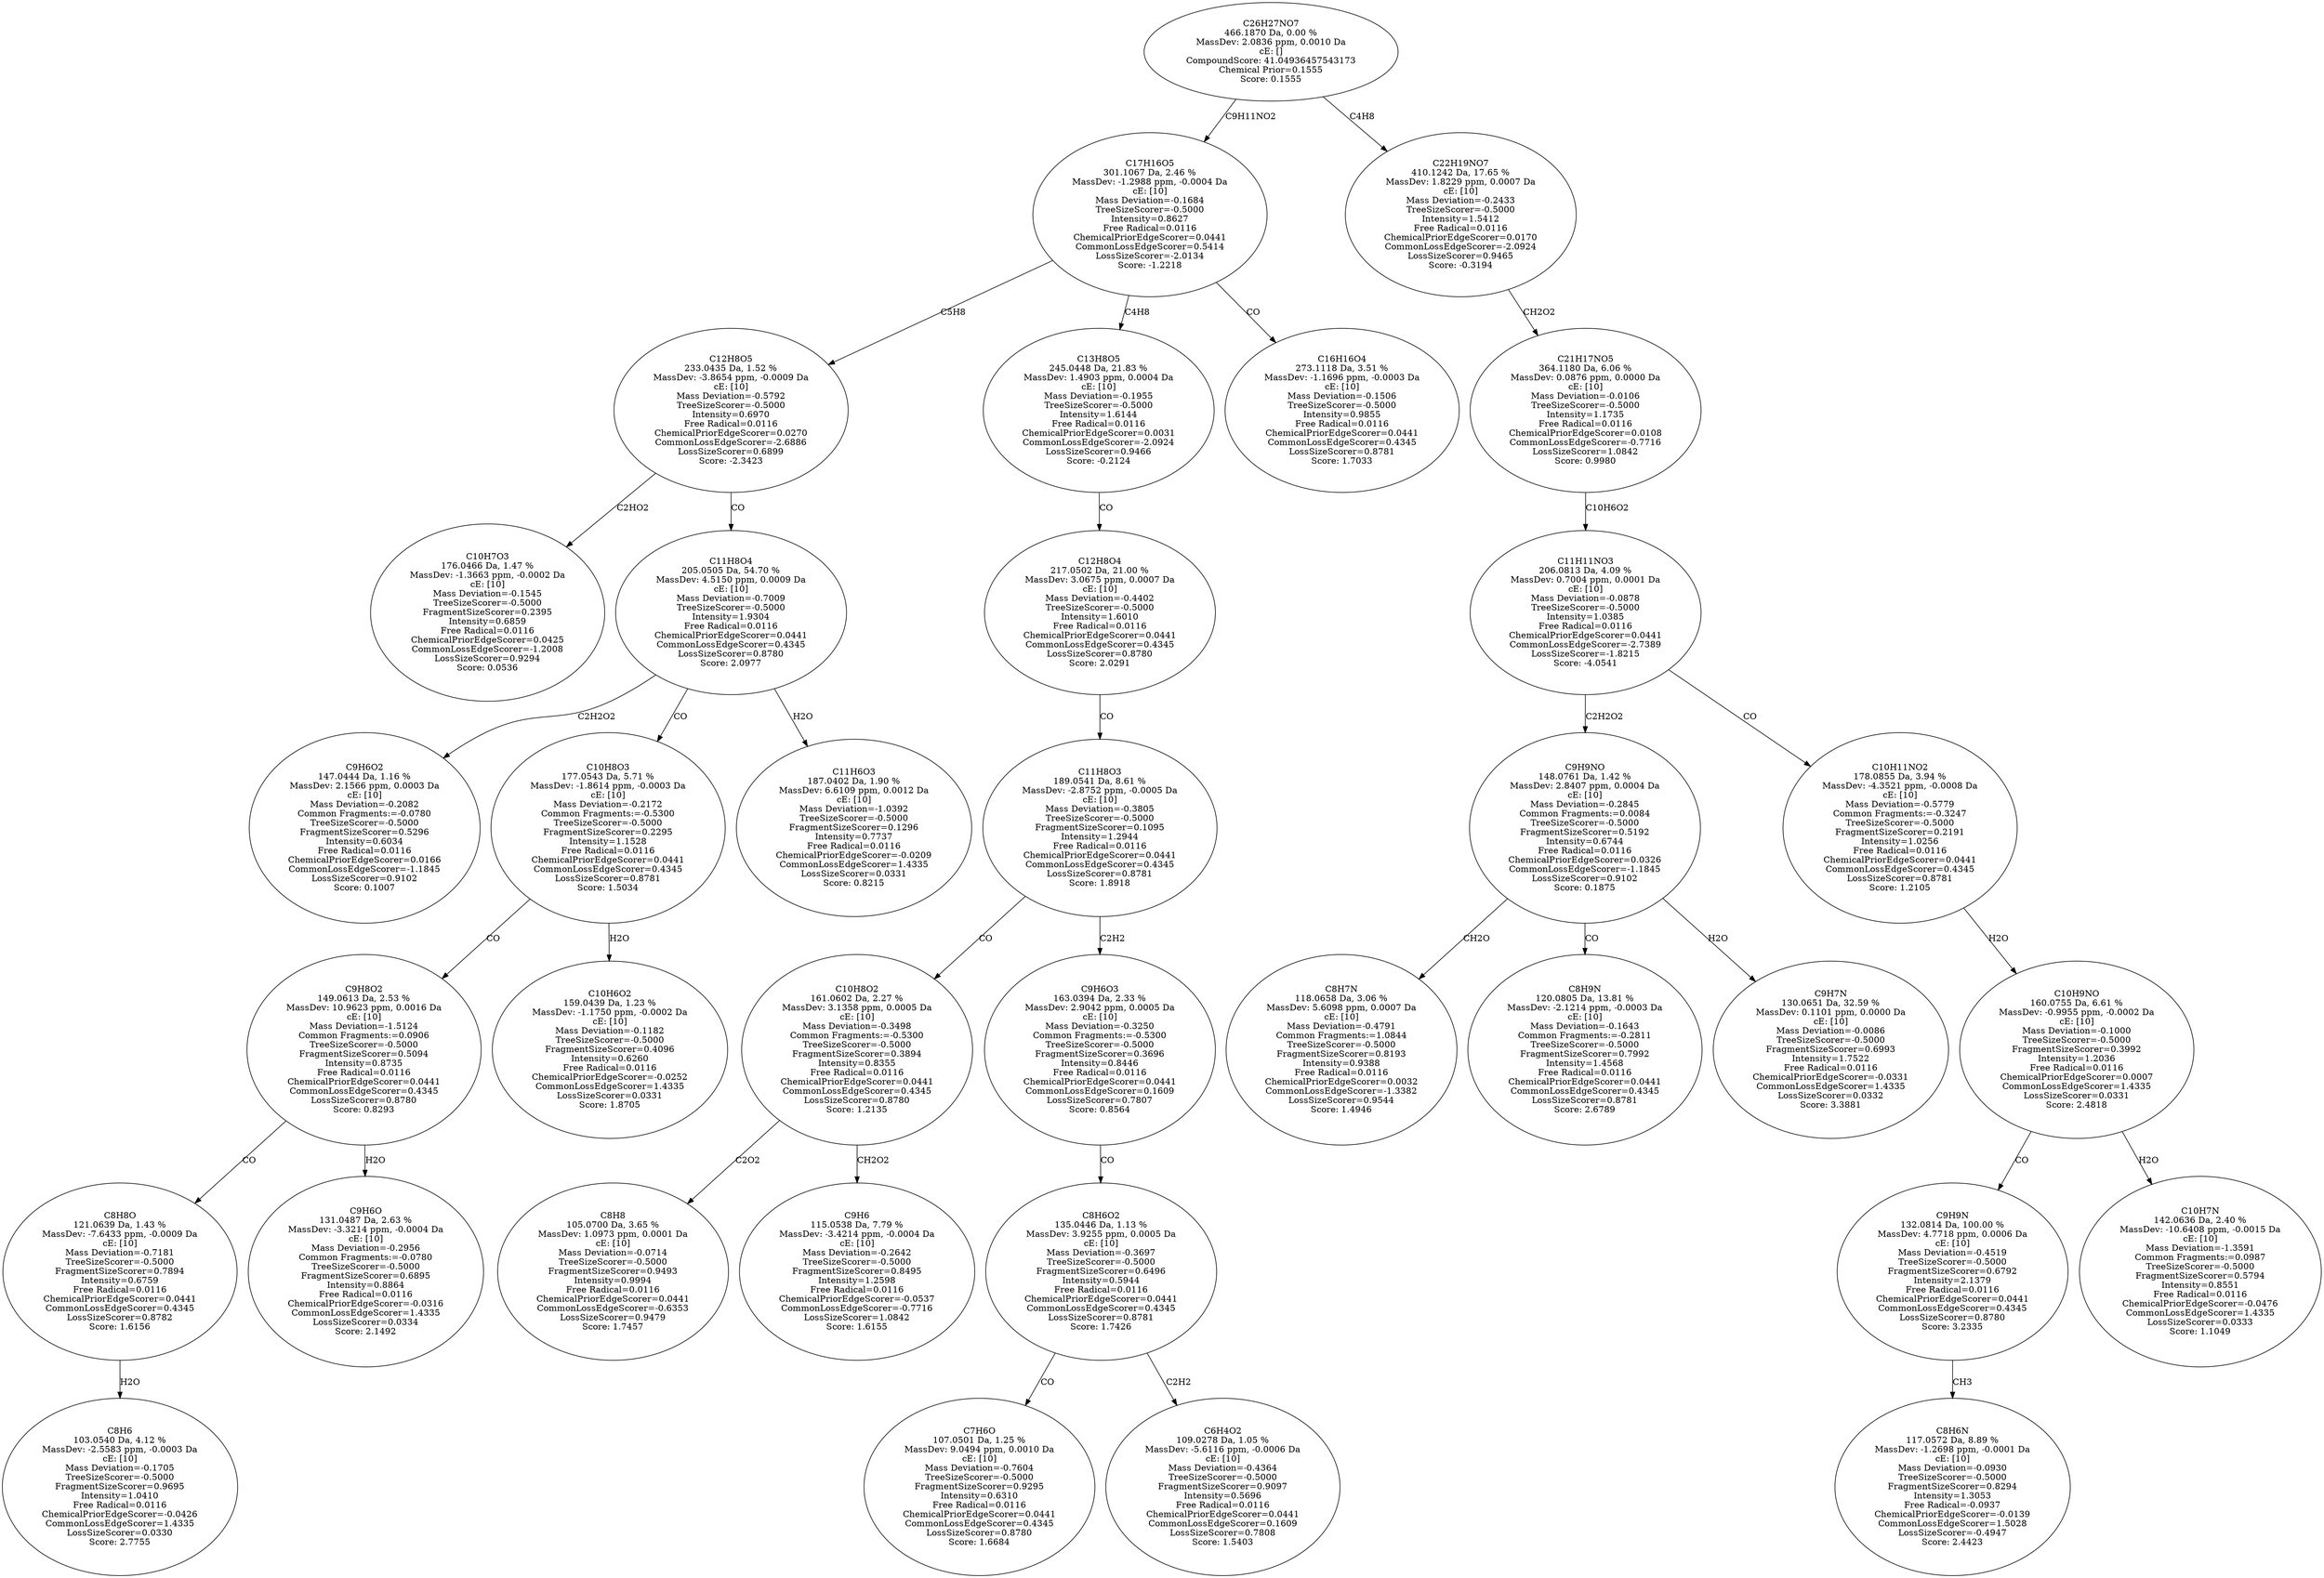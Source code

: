 strict digraph {
v1 [label="C10H7O3\n176.0466 Da, 1.47 %\nMassDev: -1.3663 ppm, -0.0002 Da\ncE: [10]\nMass Deviation=-0.1545\nTreeSizeScorer=-0.5000\nFragmentSizeScorer=0.2395\nIntensity=0.6859\nFree Radical=0.0116\nChemicalPriorEdgeScorer=0.0425\nCommonLossEdgeScorer=-1.2008\nLossSizeScorer=0.9294\nScore: 0.0536"];
v2 [label="C9H6O2\n147.0444 Da, 1.16 %\nMassDev: 2.1566 ppm, 0.0003 Da\ncE: [10]\nMass Deviation=-0.2082\nCommon Fragments:=-0.0780\nTreeSizeScorer=-0.5000\nFragmentSizeScorer=0.5296\nIntensity=0.6034\nFree Radical=0.0116\nChemicalPriorEdgeScorer=0.0166\nCommonLossEdgeScorer=-1.1845\nLossSizeScorer=0.9102\nScore: 0.1007"];
v3 [label="C8H6\n103.0540 Da, 4.12 %\nMassDev: -2.5583 ppm, -0.0003 Da\ncE: [10]\nMass Deviation=-0.1705\nTreeSizeScorer=-0.5000\nFragmentSizeScorer=0.9695\nIntensity=1.0410\nFree Radical=0.0116\nChemicalPriorEdgeScorer=-0.0426\nCommonLossEdgeScorer=1.4335\nLossSizeScorer=0.0330\nScore: 2.7755"];
v4 [label="C8H8O\n121.0639 Da, 1.43 %\nMassDev: -7.6433 ppm, -0.0009 Da\ncE: [10]\nMass Deviation=-0.7181\nTreeSizeScorer=-0.5000\nFragmentSizeScorer=0.7894\nIntensity=0.6759\nFree Radical=0.0116\nChemicalPriorEdgeScorer=0.0441\nCommonLossEdgeScorer=0.4345\nLossSizeScorer=0.8782\nScore: 1.6156"];
v5 [label="C9H6O\n131.0487 Da, 2.63 %\nMassDev: -3.3214 ppm, -0.0004 Da\ncE: [10]\nMass Deviation=-0.2956\nCommon Fragments:=-0.0780\nTreeSizeScorer=-0.5000\nFragmentSizeScorer=0.6895\nIntensity=0.8864\nFree Radical=0.0116\nChemicalPriorEdgeScorer=-0.0316\nCommonLossEdgeScorer=1.4335\nLossSizeScorer=0.0334\nScore: 2.1492"];
v6 [label="C9H8O2\n149.0613 Da, 2.53 %\nMassDev: 10.9623 ppm, 0.0016 Da\ncE: [10]\nMass Deviation=-1.5124\nCommon Fragments:=0.0906\nTreeSizeScorer=-0.5000\nFragmentSizeScorer=0.5094\nIntensity=0.8735\nFree Radical=0.0116\nChemicalPriorEdgeScorer=0.0441\nCommonLossEdgeScorer=0.4345\nLossSizeScorer=0.8780\nScore: 0.8293"];
v7 [label="C10H6O2\n159.0439 Da, 1.23 %\nMassDev: -1.1750 ppm, -0.0002 Da\ncE: [10]\nMass Deviation=-0.1182\nTreeSizeScorer=-0.5000\nFragmentSizeScorer=0.4096\nIntensity=0.6260\nFree Radical=0.0116\nChemicalPriorEdgeScorer=-0.0252\nCommonLossEdgeScorer=1.4335\nLossSizeScorer=0.0331\nScore: 1.8705"];
v8 [label="C10H8O3\n177.0543 Da, 5.71 %\nMassDev: -1.8614 ppm, -0.0003 Da\ncE: [10]\nMass Deviation=-0.2172\nCommon Fragments:=-0.5300\nTreeSizeScorer=-0.5000\nFragmentSizeScorer=0.2295\nIntensity=1.1528\nFree Radical=0.0116\nChemicalPriorEdgeScorer=0.0441\nCommonLossEdgeScorer=0.4345\nLossSizeScorer=0.8781\nScore: 1.5034"];
v9 [label="C11H6O3\n187.0402 Da, 1.90 %\nMassDev: 6.6109 ppm, 0.0012 Da\ncE: [10]\nMass Deviation=-1.0392\nTreeSizeScorer=-0.5000\nFragmentSizeScorer=0.1296\nIntensity=0.7737\nFree Radical=0.0116\nChemicalPriorEdgeScorer=-0.0209\nCommonLossEdgeScorer=1.4335\nLossSizeScorer=0.0331\nScore: 0.8215"];
v10 [label="C11H8O4\n205.0505 Da, 54.70 %\nMassDev: 4.5150 ppm, 0.0009 Da\ncE: [10]\nMass Deviation=-0.7009\nTreeSizeScorer=-0.5000\nIntensity=1.9304\nFree Radical=0.0116\nChemicalPriorEdgeScorer=0.0441\nCommonLossEdgeScorer=0.4345\nLossSizeScorer=0.8780\nScore: 2.0977"];
v11 [label="C12H8O5\n233.0435 Da, 1.52 %\nMassDev: -3.8654 ppm, -0.0009 Da\ncE: [10]\nMass Deviation=-0.5792\nTreeSizeScorer=-0.5000\nIntensity=0.6970\nFree Radical=0.0116\nChemicalPriorEdgeScorer=0.0270\nCommonLossEdgeScorer=-2.6886\nLossSizeScorer=0.6899\nScore: -2.3423"];
v12 [label="C8H8\n105.0700 Da, 3.65 %\nMassDev: 1.0973 ppm, 0.0001 Da\ncE: [10]\nMass Deviation=-0.0714\nTreeSizeScorer=-0.5000\nFragmentSizeScorer=0.9493\nIntensity=0.9994\nFree Radical=0.0116\nChemicalPriorEdgeScorer=0.0441\nCommonLossEdgeScorer=-0.6353\nLossSizeScorer=0.9479\nScore: 1.7457"];
v13 [label="C9H6\n115.0538 Da, 7.79 %\nMassDev: -3.4214 ppm, -0.0004 Da\ncE: [10]\nMass Deviation=-0.2642\nTreeSizeScorer=-0.5000\nFragmentSizeScorer=0.8495\nIntensity=1.2598\nFree Radical=0.0116\nChemicalPriorEdgeScorer=-0.0537\nCommonLossEdgeScorer=-0.7716\nLossSizeScorer=1.0842\nScore: 1.6155"];
v14 [label="C10H8O2\n161.0602 Da, 2.27 %\nMassDev: 3.1358 ppm, 0.0005 Da\ncE: [10]\nMass Deviation=-0.3498\nCommon Fragments:=-0.5300\nTreeSizeScorer=-0.5000\nFragmentSizeScorer=0.3894\nIntensity=0.8355\nFree Radical=0.0116\nChemicalPriorEdgeScorer=0.0441\nCommonLossEdgeScorer=0.4345\nLossSizeScorer=0.8780\nScore: 1.2135"];
v15 [label="C7H6O\n107.0501 Da, 1.25 %\nMassDev: 9.0494 ppm, 0.0010 Da\ncE: [10]\nMass Deviation=-0.7604\nTreeSizeScorer=-0.5000\nFragmentSizeScorer=0.9295\nIntensity=0.6310\nFree Radical=0.0116\nChemicalPriorEdgeScorer=0.0441\nCommonLossEdgeScorer=0.4345\nLossSizeScorer=0.8780\nScore: 1.6684"];
v16 [label="C6H4O2\n109.0278 Da, 1.05 %\nMassDev: -5.6116 ppm, -0.0006 Da\ncE: [10]\nMass Deviation=-0.4364\nTreeSizeScorer=-0.5000\nFragmentSizeScorer=0.9097\nIntensity=0.5696\nFree Radical=0.0116\nChemicalPriorEdgeScorer=0.0441\nCommonLossEdgeScorer=0.1609\nLossSizeScorer=0.7808\nScore: 1.5403"];
v17 [label="C8H6O2\n135.0446 Da, 1.13 %\nMassDev: 3.9255 ppm, 0.0005 Da\ncE: [10]\nMass Deviation=-0.3697\nTreeSizeScorer=-0.5000\nFragmentSizeScorer=0.6496\nIntensity=0.5944\nFree Radical=0.0116\nChemicalPriorEdgeScorer=0.0441\nCommonLossEdgeScorer=0.4345\nLossSizeScorer=0.8781\nScore: 1.7426"];
v18 [label="C9H6O3\n163.0394 Da, 2.33 %\nMassDev: 2.9042 ppm, 0.0005 Da\ncE: [10]\nMass Deviation=-0.3250\nCommon Fragments:=-0.5300\nTreeSizeScorer=-0.5000\nFragmentSizeScorer=0.3696\nIntensity=0.8446\nFree Radical=0.0116\nChemicalPriorEdgeScorer=0.0441\nCommonLossEdgeScorer=0.1609\nLossSizeScorer=0.7807\nScore: 0.8564"];
v19 [label="C11H8O3\n189.0541 Da, 8.61 %\nMassDev: -2.8752 ppm, -0.0005 Da\ncE: [10]\nMass Deviation=-0.3805\nTreeSizeScorer=-0.5000\nFragmentSizeScorer=0.1095\nIntensity=1.2944\nFree Radical=0.0116\nChemicalPriorEdgeScorer=0.0441\nCommonLossEdgeScorer=0.4345\nLossSizeScorer=0.8781\nScore: 1.8918"];
v20 [label="C12H8O4\n217.0502 Da, 21.00 %\nMassDev: 3.0675 ppm, 0.0007 Da\ncE: [10]\nMass Deviation=-0.4402\nTreeSizeScorer=-0.5000\nIntensity=1.6010\nFree Radical=0.0116\nChemicalPriorEdgeScorer=0.0441\nCommonLossEdgeScorer=0.4345\nLossSizeScorer=0.8780\nScore: 2.0291"];
v21 [label="C13H8O5\n245.0448 Da, 21.83 %\nMassDev: 1.4903 ppm, 0.0004 Da\ncE: [10]\nMass Deviation=-0.1955\nTreeSizeScorer=-0.5000\nIntensity=1.6144\nFree Radical=0.0116\nChemicalPriorEdgeScorer=0.0031\nCommonLossEdgeScorer=-2.0924\nLossSizeScorer=0.9466\nScore: -0.2124"];
v22 [label="C16H16O4\n273.1118 Da, 3.51 %\nMassDev: -1.1696 ppm, -0.0003 Da\ncE: [10]\nMass Deviation=-0.1506\nTreeSizeScorer=-0.5000\nIntensity=0.9855\nFree Radical=0.0116\nChemicalPriorEdgeScorer=0.0441\nCommonLossEdgeScorer=0.4345\nLossSizeScorer=0.8781\nScore: 1.7033"];
v23 [label="C17H16O5\n301.1067 Da, 2.46 %\nMassDev: -1.2988 ppm, -0.0004 Da\ncE: [10]\nMass Deviation=-0.1684\nTreeSizeScorer=-0.5000\nIntensity=0.8627\nFree Radical=0.0116\nChemicalPriorEdgeScorer=0.0441\nCommonLossEdgeScorer=0.5414\nLossSizeScorer=-2.0134\nScore: -1.2218"];
v24 [label="C8H7N\n118.0658 Da, 3.06 %\nMassDev: 5.6098 ppm, 0.0007 Da\ncE: [10]\nMass Deviation=-0.4791\nCommon Fragments:=1.0844\nTreeSizeScorer=-0.5000\nFragmentSizeScorer=0.8193\nIntensity=0.9388\nFree Radical=0.0116\nChemicalPriorEdgeScorer=0.0032\nCommonLossEdgeScorer=-1.3382\nLossSizeScorer=0.9544\nScore: 1.4946"];
v25 [label="C8H9N\n120.0805 Da, 13.81 %\nMassDev: -2.1214 ppm, -0.0003 Da\ncE: [10]\nMass Deviation=-0.1643\nCommon Fragments:=-0.2811\nTreeSizeScorer=-0.5000\nFragmentSizeScorer=0.7992\nIntensity=1.4568\nFree Radical=0.0116\nChemicalPriorEdgeScorer=0.0441\nCommonLossEdgeScorer=0.4345\nLossSizeScorer=0.8781\nScore: 2.6789"];
v26 [label="C9H7N\n130.0651 Da, 32.59 %\nMassDev: 0.1101 ppm, 0.0000 Da\ncE: [10]\nMass Deviation=-0.0086\nTreeSizeScorer=-0.5000\nFragmentSizeScorer=0.6993\nIntensity=1.7522\nFree Radical=0.0116\nChemicalPriorEdgeScorer=-0.0331\nCommonLossEdgeScorer=1.4335\nLossSizeScorer=0.0332\nScore: 3.3881"];
v27 [label="C9H9NO\n148.0761 Da, 1.42 %\nMassDev: 2.8407 ppm, 0.0004 Da\ncE: [10]\nMass Deviation=-0.2845\nCommon Fragments:=0.0084\nTreeSizeScorer=-0.5000\nFragmentSizeScorer=0.5192\nIntensity=0.6744\nFree Radical=0.0116\nChemicalPriorEdgeScorer=0.0326\nCommonLossEdgeScorer=-1.1845\nLossSizeScorer=0.9102\nScore: 0.1875"];
v28 [label="C8H6N\n117.0572 Da, 8.89 %\nMassDev: -1.2698 ppm, -0.0001 Da\ncE: [10]\nMass Deviation=-0.0930\nTreeSizeScorer=-0.5000\nFragmentSizeScorer=0.8294\nIntensity=1.3053\nFree Radical=-0.0937\nChemicalPriorEdgeScorer=-0.0139\nCommonLossEdgeScorer=1.5028\nLossSizeScorer=-0.4947\nScore: 2.4423"];
v29 [label="C9H9N\n132.0814 Da, 100.00 %\nMassDev: 4.7718 ppm, 0.0006 Da\ncE: [10]\nMass Deviation=-0.4519\nTreeSizeScorer=-0.5000\nFragmentSizeScorer=0.6792\nIntensity=2.1379\nFree Radical=0.0116\nChemicalPriorEdgeScorer=0.0441\nCommonLossEdgeScorer=0.4345\nLossSizeScorer=0.8780\nScore: 3.2335"];
v30 [label="C10H7N\n142.0636 Da, 2.40 %\nMassDev: -10.6408 ppm, -0.0015 Da\ncE: [10]\nMass Deviation=-1.3591\nCommon Fragments:=0.0987\nTreeSizeScorer=-0.5000\nFragmentSizeScorer=0.5794\nIntensity=0.8551\nFree Radical=0.0116\nChemicalPriorEdgeScorer=-0.0476\nCommonLossEdgeScorer=1.4335\nLossSizeScorer=0.0333\nScore: 1.1049"];
v31 [label="C10H9NO\n160.0755 Da, 6.61 %\nMassDev: -0.9955 ppm, -0.0002 Da\ncE: [10]\nMass Deviation=-0.1000\nTreeSizeScorer=-0.5000\nFragmentSizeScorer=0.3992\nIntensity=1.2036\nFree Radical=0.0116\nChemicalPriorEdgeScorer=0.0007\nCommonLossEdgeScorer=1.4335\nLossSizeScorer=0.0331\nScore: 2.4818"];
v32 [label="C10H11NO2\n178.0855 Da, 3.94 %\nMassDev: -4.3521 ppm, -0.0008 Da\ncE: [10]\nMass Deviation=-0.5779\nCommon Fragments:=-0.3247\nTreeSizeScorer=-0.5000\nFragmentSizeScorer=0.2191\nIntensity=1.0256\nFree Radical=0.0116\nChemicalPriorEdgeScorer=0.0441\nCommonLossEdgeScorer=0.4345\nLossSizeScorer=0.8781\nScore: 1.2105"];
v33 [label="C11H11NO3\n206.0813 Da, 4.09 %\nMassDev: 0.7004 ppm, 0.0001 Da\ncE: [10]\nMass Deviation=-0.0878\nTreeSizeScorer=-0.5000\nIntensity=1.0385\nFree Radical=0.0116\nChemicalPriorEdgeScorer=0.0441\nCommonLossEdgeScorer=-2.7389\nLossSizeScorer=-1.8215\nScore: -4.0541"];
v34 [label="C21H17NO5\n364.1180 Da, 6.06 %\nMassDev: 0.0876 ppm, 0.0000 Da\ncE: [10]\nMass Deviation=-0.0106\nTreeSizeScorer=-0.5000\nIntensity=1.1735\nFree Radical=0.0116\nChemicalPriorEdgeScorer=0.0108\nCommonLossEdgeScorer=-0.7716\nLossSizeScorer=1.0842\nScore: 0.9980"];
v35 [label="C22H19NO7\n410.1242 Da, 17.65 %\nMassDev: 1.8229 ppm, 0.0007 Da\ncE: [10]\nMass Deviation=-0.2433\nTreeSizeScorer=-0.5000\nIntensity=1.5412\nFree Radical=0.0116\nChemicalPriorEdgeScorer=0.0170\nCommonLossEdgeScorer=-2.0924\nLossSizeScorer=0.9465\nScore: -0.3194"];
v36 [label="C26H27NO7\n466.1870 Da, 0.00 %\nMassDev: 2.0836 ppm, 0.0010 Da\ncE: []\nCompoundScore: 41.04936457543173\nChemical Prior=0.1555\nScore: 0.1555"];
v11 -> v1 [label="C2HO2"];
v10 -> v2 [label="C2H2O2"];
v4 -> v3 [label="H2O"];
v6 -> v4 [label="CO"];
v6 -> v5 [label="H2O"];
v8 -> v6 [label="CO"];
v8 -> v7 [label="H2O"];
v10 -> v8 [label="CO"];
v10 -> v9 [label="H2O"];
v11 -> v10 [label="CO"];
v23 -> v11 [label="C5H8"];
v14 -> v12 [label="C2O2"];
v14 -> v13 [label="CH2O2"];
v19 -> v14 [label="CO"];
v17 -> v15 [label="CO"];
v17 -> v16 [label="C2H2"];
v18 -> v17 [label="CO"];
v19 -> v18 [label="C2H2"];
v20 -> v19 [label="CO"];
v21 -> v20 [label="CO"];
v23 -> v21 [label="C4H8"];
v23 -> v22 [label="CO"];
v36 -> v23 [label="C9H11NO2"];
v27 -> v24 [label="CH2O"];
v27 -> v25 [label="CO"];
v27 -> v26 [label="H2O"];
v33 -> v27 [label="C2H2O2"];
v29 -> v28 [label="CH3"];
v31 -> v29 [label="CO"];
v31 -> v30 [label="H2O"];
v32 -> v31 [label="H2O"];
v33 -> v32 [label="CO"];
v34 -> v33 [label="C10H6O2"];
v35 -> v34 [label="CH2O2"];
v36 -> v35 [label="C4H8"];
}